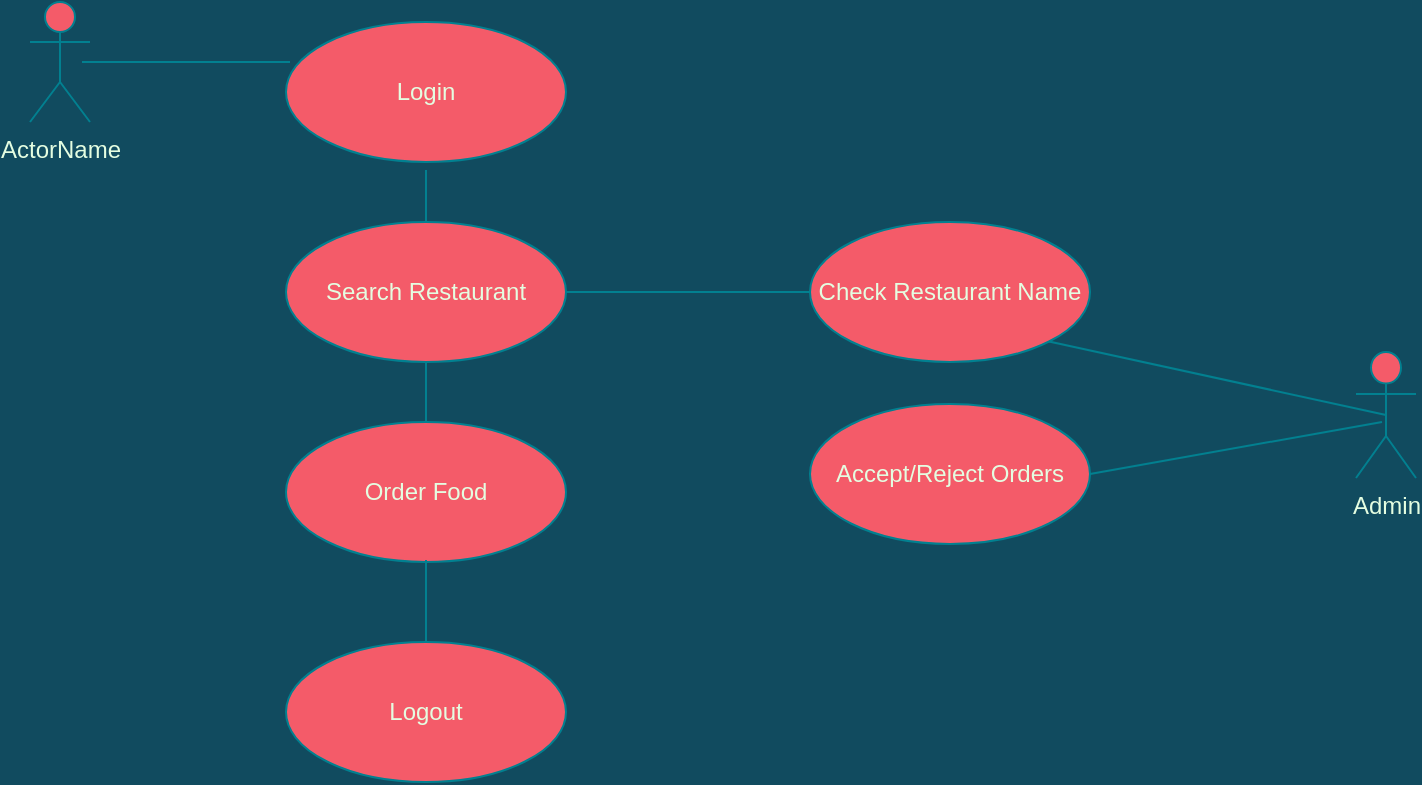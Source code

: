 <mxfile version="20.4.0" type="github">
  <diagram id="aCiVp0mMgGmOo1VUoYXL" name="Page-1">
    <mxGraphModel dx="762" dy="374" grid="1" gridSize="13" guides="1" tooltips="1" connect="1" arrows="1" fold="1" page="1" pageScale="1" pageWidth="1100" pageHeight="850" background="#114B5F" math="0" shadow="0">
      <root>
        <mxCell id="0" />
        <mxCell id="1" parent="0" />
        <mxCell id="3_46uCCfhdefUjpDQMR_-1" value="ActorName" style="shape=umlActor;html=1;verticalLabelPosition=bottom;verticalAlign=top;align=center;fillColor=#F45B69;strokeColor=#028090;fontColor=#E4FDE1;" vertex="1" parent="1">
          <mxGeometry x="52" y="20" width="30" height="60" as="geometry" />
        </mxCell>
        <mxCell id="3_46uCCfhdefUjpDQMR_-2" value="Admin&lt;br&gt;" style="shape=umlActor;html=1;verticalLabelPosition=bottom;verticalAlign=top;align=center;fillColor=#F45B69;strokeColor=#028090;fontColor=#E4FDE1;" vertex="1" parent="1">
          <mxGeometry x="715" y="195" width="30" height="63" as="geometry" />
        </mxCell>
        <mxCell id="3_46uCCfhdefUjpDQMR_-3" value="Login" style="ellipse;whiteSpace=wrap;html=1;fillColor=#F45B69;strokeColor=#028090;fontColor=#E4FDE1;" vertex="1" parent="1">
          <mxGeometry x="180" y="30" width="140" height="70" as="geometry" />
        </mxCell>
        <mxCell id="3_46uCCfhdefUjpDQMR_-4" value="Search Restaurant" style="ellipse;whiteSpace=wrap;html=1;fillColor=#F45B69;strokeColor=#028090;fontColor=#E4FDE1;" vertex="1" parent="1">
          <mxGeometry x="180" y="130" width="140" height="70" as="geometry" />
        </mxCell>
        <mxCell id="3_46uCCfhdefUjpDQMR_-5" value="Order Food" style="ellipse;whiteSpace=wrap;html=1;fillColor=#F45B69;strokeColor=#028090;fontColor=#E4FDE1;" vertex="1" parent="1">
          <mxGeometry x="180" y="230" width="140" height="70" as="geometry" />
        </mxCell>
        <mxCell id="3_46uCCfhdefUjpDQMR_-6" value="Logout" style="ellipse;whiteSpace=wrap;html=1;fillColor=#F45B69;strokeColor=#028090;fontColor=#E4FDE1;" vertex="1" parent="1">
          <mxGeometry x="180" y="340" width="140" height="70" as="geometry" />
        </mxCell>
        <mxCell id="3_46uCCfhdefUjpDQMR_-9" value="" style="edgeStyle=none;html=1;endArrow=none;verticalAlign=bottom;rounded=0;strokeColor=#028090;fontColor=#E4FDE1;fillColor=#F45B69;" edge="1" parent="1">
          <mxGeometry width="160" relative="1" as="geometry">
            <mxPoint x="78" y="50" as="sourcePoint" />
            <mxPoint x="182" y="50" as="targetPoint" />
          </mxGeometry>
        </mxCell>
        <mxCell id="3_46uCCfhdefUjpDQMR_-13" value="" style="edgeStyle=none;html=1;endArrow=none;verticalAlign=bottom;rounded=0;strokeColor=#028090;fontColor=#E4FDE1;fillColor=#F45B69;entryX=0.5;entryY=0;entryDx=0;entryDy=0;" edge="1" parent="1" target="3_46uCCfhdefUjpDQMR_-4">
          <mxGeometry width="160" relative="1" as="geometry">
            <mxPoint x="250" y="104" as="sourcePoint" />
            <mxPoint x="286" y="91" as="targetPoint" />
          </mxGeometry>
        </mxCell>
        <mxCell id="3_46uCCfhdefUjpDQMR_-14" value="" style="edgeStyle=none;html=1;endArrow=none;verticalAlign=bottom;rounded=0;strokeColor=#028090;fontColor=#E4FDE1;fillColor=#F45B69;exitX=0.5;exitY=1;exitDx=0;exitDy=0;entryX=0.5;entryY=0;entryDx=0;entryDy=0;" edge="1" parent="1" source="3_46uCCfhdefUjpDQMR_-4" target="3_46uCCfhdefUjpDQMR_-5">
          <mxGeometry width="160" relative="1" as="geometry">
            <mxPoint x="273" y="221" as="sourcePoint" />
            <mxPoint x="312" y="221" as="targetPoint" />
          </mxGeometry>
        </mxCell>
        <mxCell id="3_46uCCfhdefUjpDQMR_-15" value="Check Restaurant Name" style="ellipse;whiteSpace=wrap;html=1;strokeColor=#028090;fontColor=#E4FDE1;fillColor=#F45B69;" vertex="1" parent="1">
          <mxGeometry x="442" y="130" width="140" height="70" as="geometry" />
        </mxCell>
        <mxCell id="3_46uCCfhdefUjpDQMR_-19" value="" style="edgeStyle=none;html=1;endArrow=none;verticalAlign=bottom;rounded=0;strokeColor=#028090;fontColor=#E4FDE1;fillColor=#F45B69;entryX=0.5;entryY=0;entryDx=0;entryDy=0;" edge="1" parent="1" target="3_46uCCfhdefUjpDQMR_-6">
          <mxGeometry width="160" relative="1" as="geometry">
            <mxPoint x="250" y="299" as="sourcePoint" />
            <mxPoint x="260" y="338" as="targetPoint" />
          </mxGeometry>
        </mxCell>
        <mxCell id="3_46uCCfhdefUjpDQMR_-20" value="Accept/Reject Orders" style="ellipse;whiteSpace=wrap;html=1;strokeColor=#028090;fontColor=#E4FDE1;fillColor=#F45B69;" vertex="1" parent="1">
          <mxGeometry x="442" y="221" width="140" height="70" as="geometry" />
        </mxCell>
        <mxCell id="3_46uCCfhdefUjpDQMR_-21" value="" style="edgeStyle=none;html=1;endArrow=none;verticalAlign=bottom;rounded=0;strokeColor=#028090;fontColor=#E4FDE1;fillColor=#F45B69;exitX=1;exitY=0.5;exitDx=0;exitDy=0;" edge="1" parent="1" source="3_46uCCfhdefUjpDQMR_-4">
          <mxGeometry width="160" relative="1" as="geometry">
            <mxPoint x="312" y="247" as="sourcePoint" />
            <mxPoint x="442" y="165" as="targetPoint" />
          </mxGeometry>
        </mxCell>
        <mxCell id="3_46uCCfhdefUjpDQMR_-24" value="" style="edgeStyle=none;html=1;endArrow=none;verticalAlign=bottom;rounded=0;strokeColor=#028090;fontColor=#E4FDE1;fillColor=#F45B69;exitX=1;exitY=0.5;exitDx=0;exitDy=0;" edge="1" parent="1" source="3_46uCCfhdefUjpDQMR_-20">
          <mxGeometry width="160" relative="1" as="geometry">
            <mxPoint x="572" y="230" as="sourcePoint" />
            <mxPoint x="728" y="230" as="targetPoint" />
          </mxGeometry>
        </mxCell>
        <mxCell id="3_46uCCfhdefUjpDQMR_-25" value="" style="edgeStyle=none;html=1;endArrow=none;verticalAlign=bottom;rounded=0;strokeColor=#028090;fontColor=#E4FDE1;fillColor=#F45B69;exitX=1;exitY=1;exitDx=0;exitDy=0;entryX=0.5;entryY=0.5;entryDx=0;entryDy=0;entryPerimeter=0;" edge="1" parent="1" source="3_46uCCfhdefUjpDQMR_-15" target="3_46uCCfhdefUjpDQMR_-2">
          <mxGeometry width="160" relative="1" as="geometry">
            <mxPoint x="555" y="230" as="sourcePoint" />
            <mxPoint x="715" y="230" as="targetPoint" />
          </mxGeometry>
        </mxCell>
      </root>
    </mxGraphModel>
  </diagram>
</mxfile>
